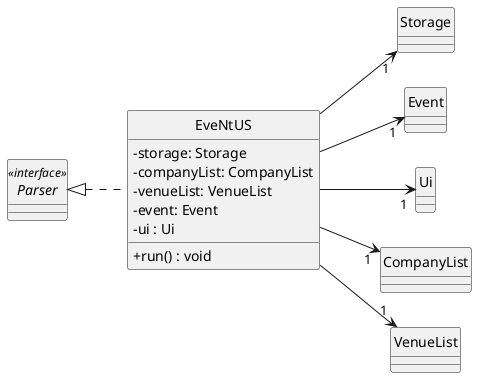 @startuml
skinparam classAttributeIconSize 0
hide circle
left to right direction

class EveNtUS {
- storage: Storage
- companyList: CompanyList
- venueList: VenueList
- event: Event
- ui : Ui
+ run() : void
}

interface Parser <<interface>> {
}

class Storage{}

class Event{
}

class Ui{
}

class CompanyList{}
class VenueList{}

Parser <|.. EveNtUS

EveNtUS --> "1" Storage
EveNtUS --> "1" CompanyList
EveNtUS --> "1" VenueList
EveNtUS --> "1" Event
EveNtUS --> "1" Ui

@enduml